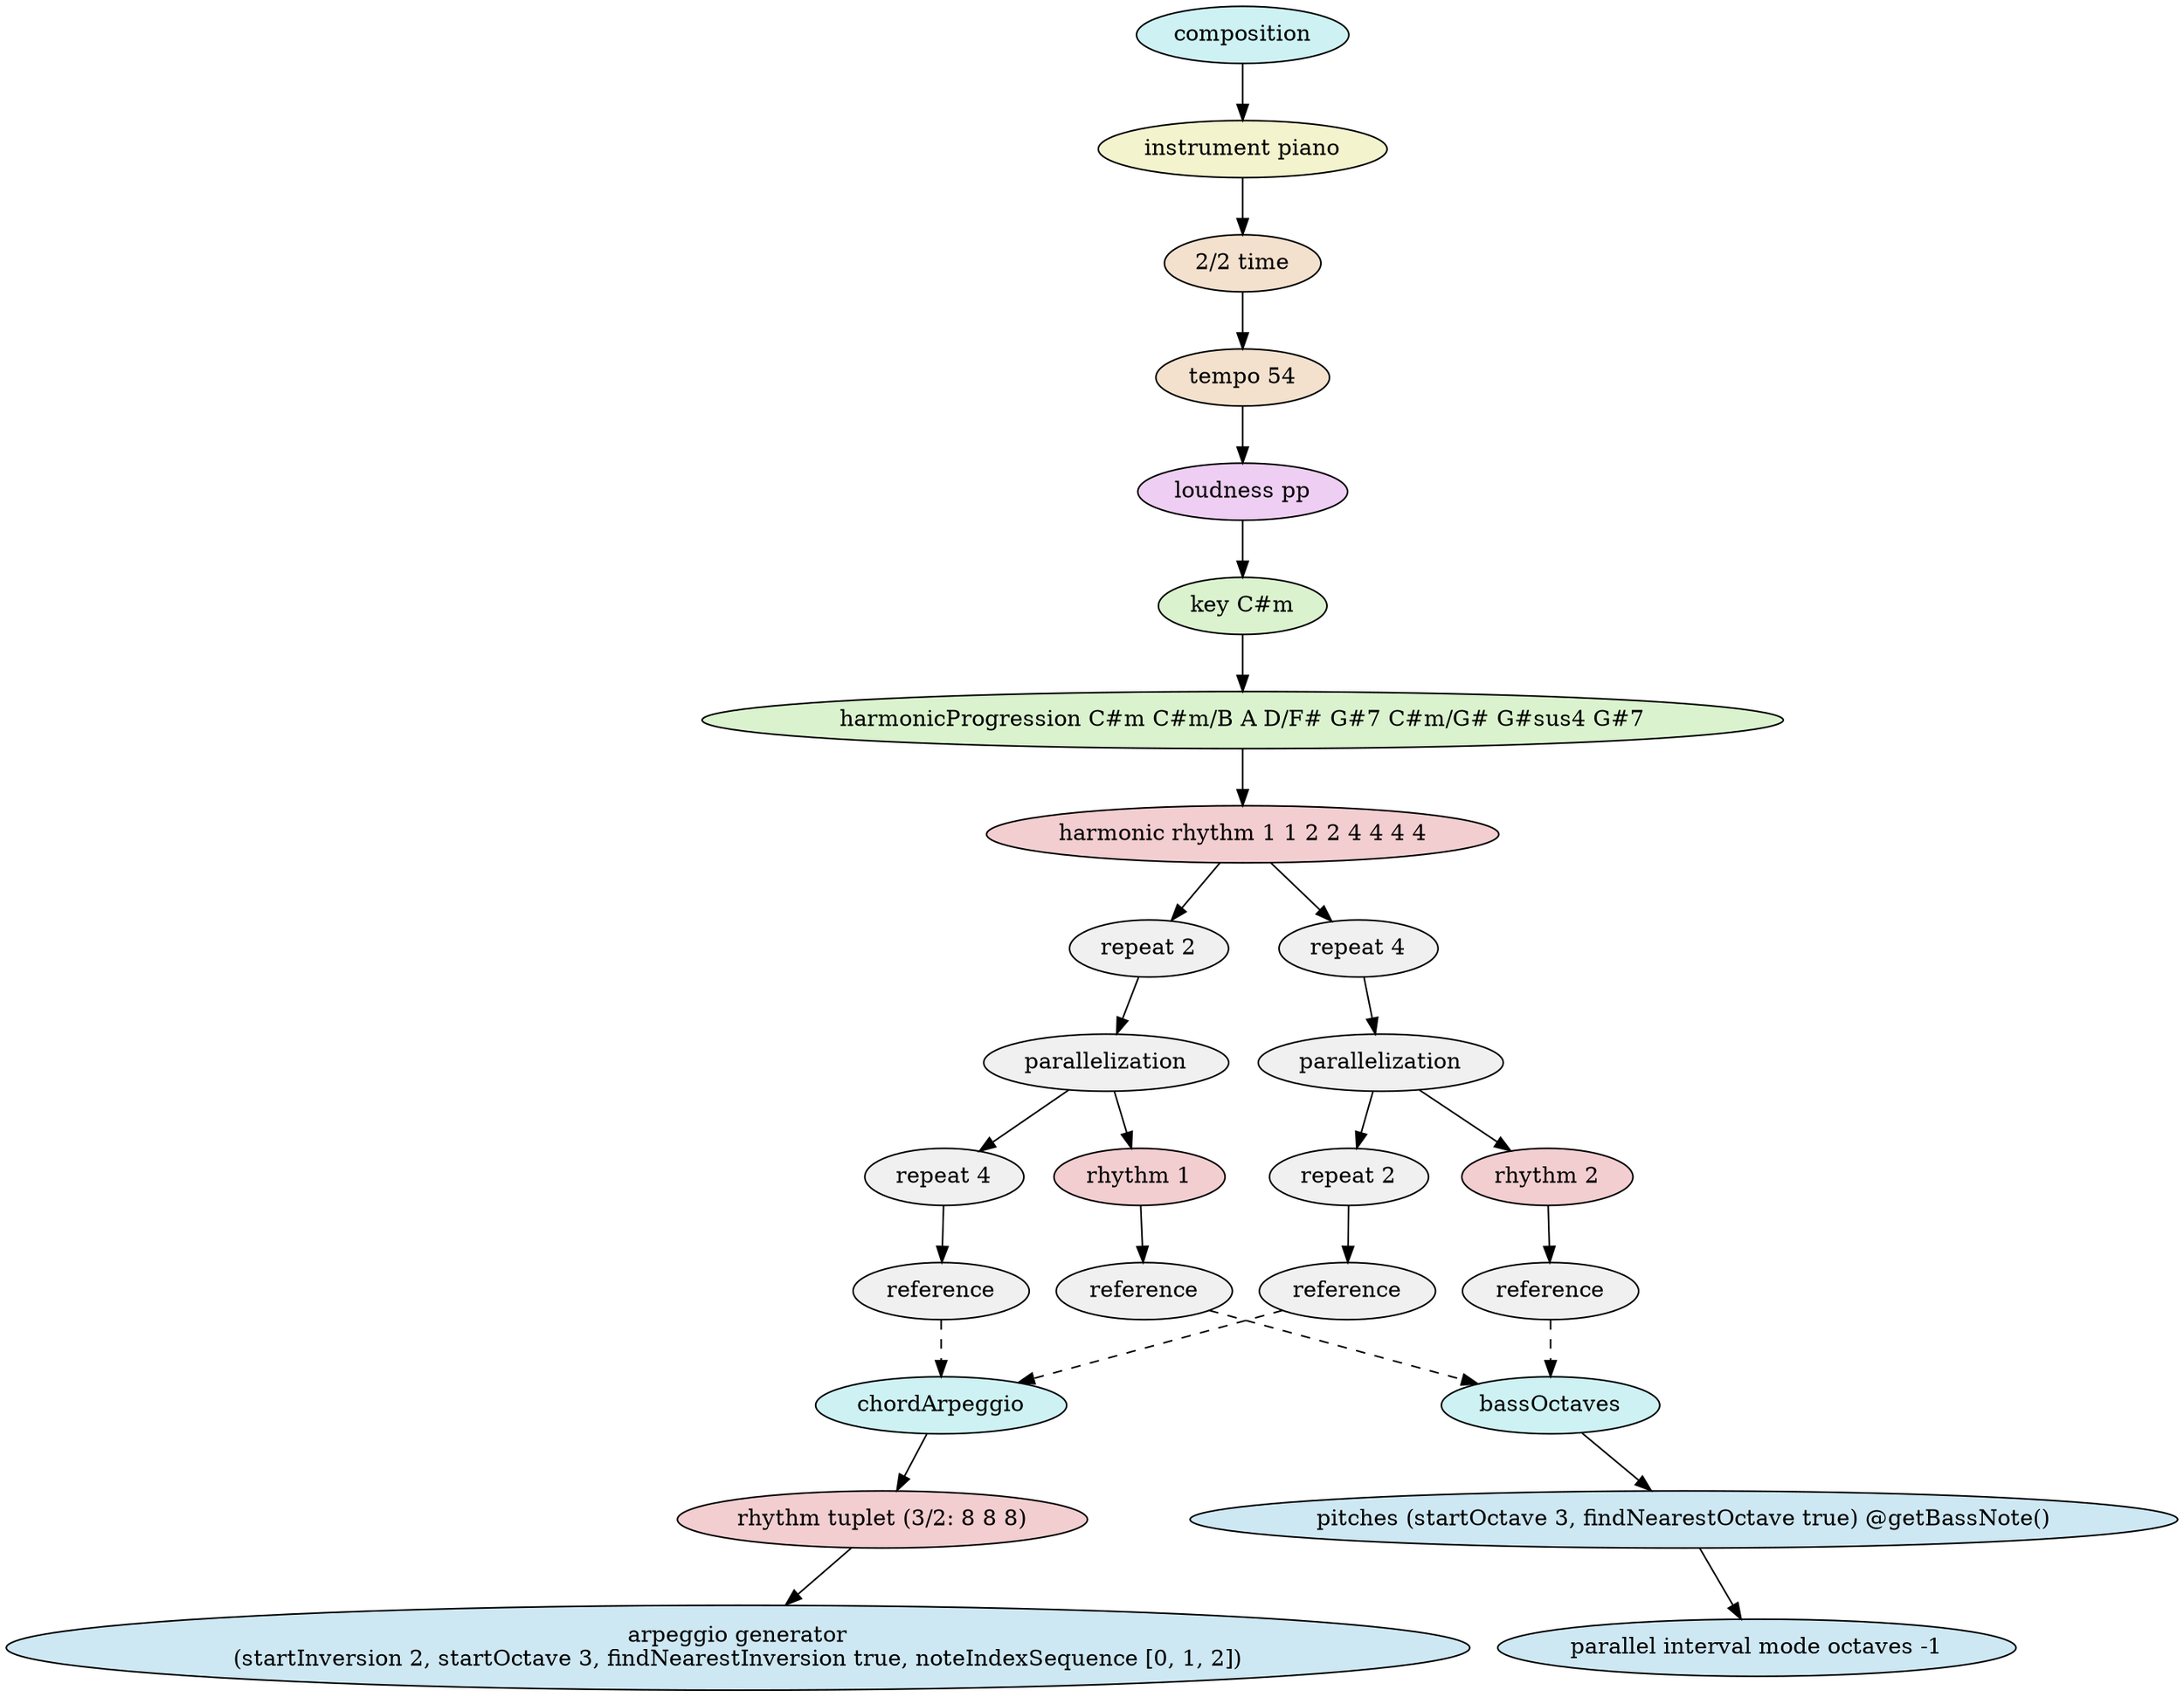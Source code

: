 digraph compositionModel {
    graph [ordering="out"];
    n0 [fillcolor="#cef2f3",style="filled",label="composition"];
    n1 [fillcolor="#f3f3ce",style="filled",label="instrument piano"];
    n0 -> n1;
    n2 [fillcolor="#f3e1ce",style="filled",label="2/2 time"];
    n1 -> n2;
    n3 [fillcolor="#f3e1ce",style="filled",label="tempo 54"];
    n2 -> n3;
    n4 [fillcolor="#efcef3",style="filled",label="loudness pp"];
    n3 -> n4;
    n5 [fillcolor="#daf3ce",style="filled",label="key C#m"];
    n4 -> n5;
    n6 [fillcolor="#daf3ce",style="filled",label="harmonicProgression C#m C#m/B A D/F# G#7 C#m/G# G#sus4 G#7"];
    n5 -> n6;
    n7 [fillcolor="#f3ced0",style="filled",label="harmonic rhythm 1 1 2 2 4 4 4 4"];
    n6 -> n7;
    n8 [fillcolor="#f0f0f0",style="filled",label="repeat 2"];
    n7 -> n8;
    n9 [fillcolor="#f0f0f0",style="filled",label="parallelization"];
    n8 -> n9;
    n10 [fillcolor="#f0f0f0",style="filled",label="repeat 4"];
    n9 -> n10;
    n11 [fillcolor="#f0f0f0",style="filled",label="reference"];
    n10 -> n11;
    n12 [fillcolor="#f3ced0",style="filled",label="rhythm 1"];
    n9 -> n12;
    n13 [fillcolor="#f0f0f0",style="filled",label="reference"];
    n12 -> n13;
    n14 [fillcolor="#f0f0f0",style="filled",label="repeat 4"];
    n7 -> n14;
    n15 [fillcolor="#f0f0f0",style="filled",label="parallelization"];
    n14 -> n15;
    n16 [fillcolor="#f0f0f0",style="filled",label="repeat 2"];
    n15 -> n16;
    n17 [fillcolor="#f0f0f0",style="filled",label="reference"];
    n16 -> n17;
    n18 [fillcolor="#f3ced0",style="filled",label="rhythm 2"];
    n15 -> n18;
    n19 [fillcolor="#f0f0f0",style="filled",label="reference"];
    n18 -> n19;
    n20 [fillcolor="#cef2f3",style="filled",label="chordArpeggio"];
    n21 [fillcolor="#f3ced0",style="filled",label="rhythm tuplet (3/2: 8 8 8)"];
    n20 -> n21;
    n22 [fillcolor="#cee8f3",style="filled",label="arpeggio generator
(startInversion 2, startOctave 3, findNearestInversion true, noteIndexSequence [0, 1, 2])"];
    n21 -> n22;
    n23 [fillcolor="#cef2f3",style="filled",label="bassOctaves"];
    n24 [fillcolor="#cee8f3",style="filled",label="pitches (startOctave 3, findNearestOctave true) @getBassNote()"];
    n23 -> n24;
    n25 [fillcolor="#cee8f3",style="filled",label="parallel interval mode octaves -1"];
    n24 -> n25;
    n11 -> n20 [style="dashed"];
    n13 -> n23 [style="dashed"];
    n17 -> n20 [style="dashed"];
    n19 -> n23 [style="dashed"];
}